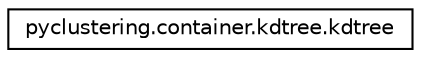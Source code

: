 digraph "Graphical Class Hierarchy"
{
 // INTERACTIVE_SVG=YES
  edge [fontname="Helvetica",fontsize="10",labelfontname="Helvetica",labelfontsize="10"];
  node [fontname="Helvetica",fontsize="10",shape=record];
  rankdir="LR";
  Node0 [label="pyclustering.container.kdtree.kdtree",height=0.2,width=0.4,color="black", fillcolor="white", style="filled",URL="$d8/dc8/classpyclustering_1_1container_1_1kdtree_1_1kdtree.html",tooltip="Represents KD Tree that is a space-partitioning data structure for organizing points in a k-dimension..."];
}

